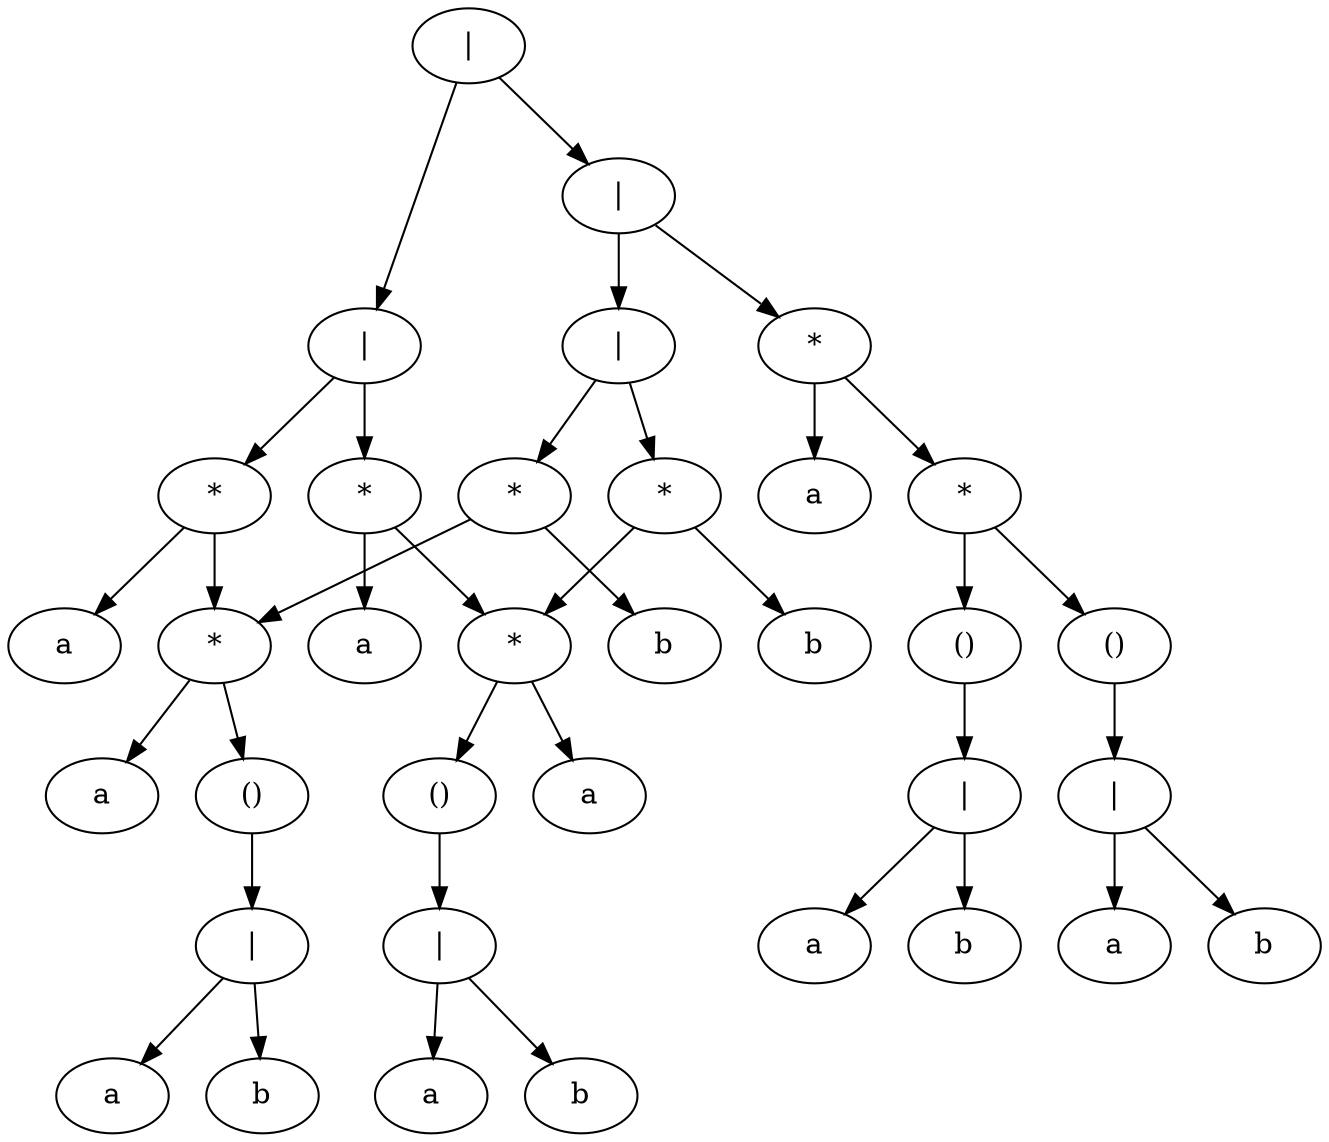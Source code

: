 digraph G {
	node_1 [label="|"]
		node_1 -> node_2
		node_1 -> node_3
	node_3 [label="|"]
		node_3 -> node_4
		node_3 -> node_5
	node_5 [label="|"]
		node_5 -> node_6
		node_5 -> node_7
	node_7 [label="*"]
		node_7 -> node_8
		node_7 -> node_9
	node_9 [label="*"]
		node_9 -> node_10
		node_9 -> node_11
	node_11[label="a"]
	node_10 [label="()"]
		node_10 -> node_12
	node_12 [label="|"]
		node_12 -> node_13
		node_12 -> node_14
	node_14[label="b"]
	node_13[label="a"]
	node_8[label="b"]
	node_6 [label="*"]
		node_6 -> node_15
		node_6 -> node_16
	node_16 [label="*"]
		node_16 -> node_17
		node_16 -> node_18
	node_18 [label="()"]
		node_18 -> node_19
	node_19 [label="|"]
		node_19 -> node_20
		node_19 -> node_21
	node_21[label="b"]
	node_20[label="a"]
	node_17[label="a"]
	node_15[label="b"]
	node_4 [label="*"]
		node_4 -> node_22
		node_4 -> node_23
	node_23 [label="*"]
		node_23 -> node_24
		node_23 -> node_25
	node_25 [label="()"]
		node_25 -> node_26
	node_26 [label="|"]
		node_26 -> node_27
		node_26 -> node_28
	node_28[label="b"]
	node_27[label="a"]
	node_24 [label="()"]
		node_24 -> node_29
	node_29 [label="|"]
		node_29 -> node_30
		node_29 -> node_31
	node_31[label="b"]
	node_30[label="a"]
	node_22[label="a"]
	node_2 [label="|"]
		node_2 -> node_32
		node_2 -> node_33
	node_33 [label="*"]
		node_33 -> node_34
		node_33 -> node_9
	node_34[label="a"]
	node_32 [label="*"]
		node_32 -> node_35
		node_32 -> node_16
	node_35[label="a"]
}
